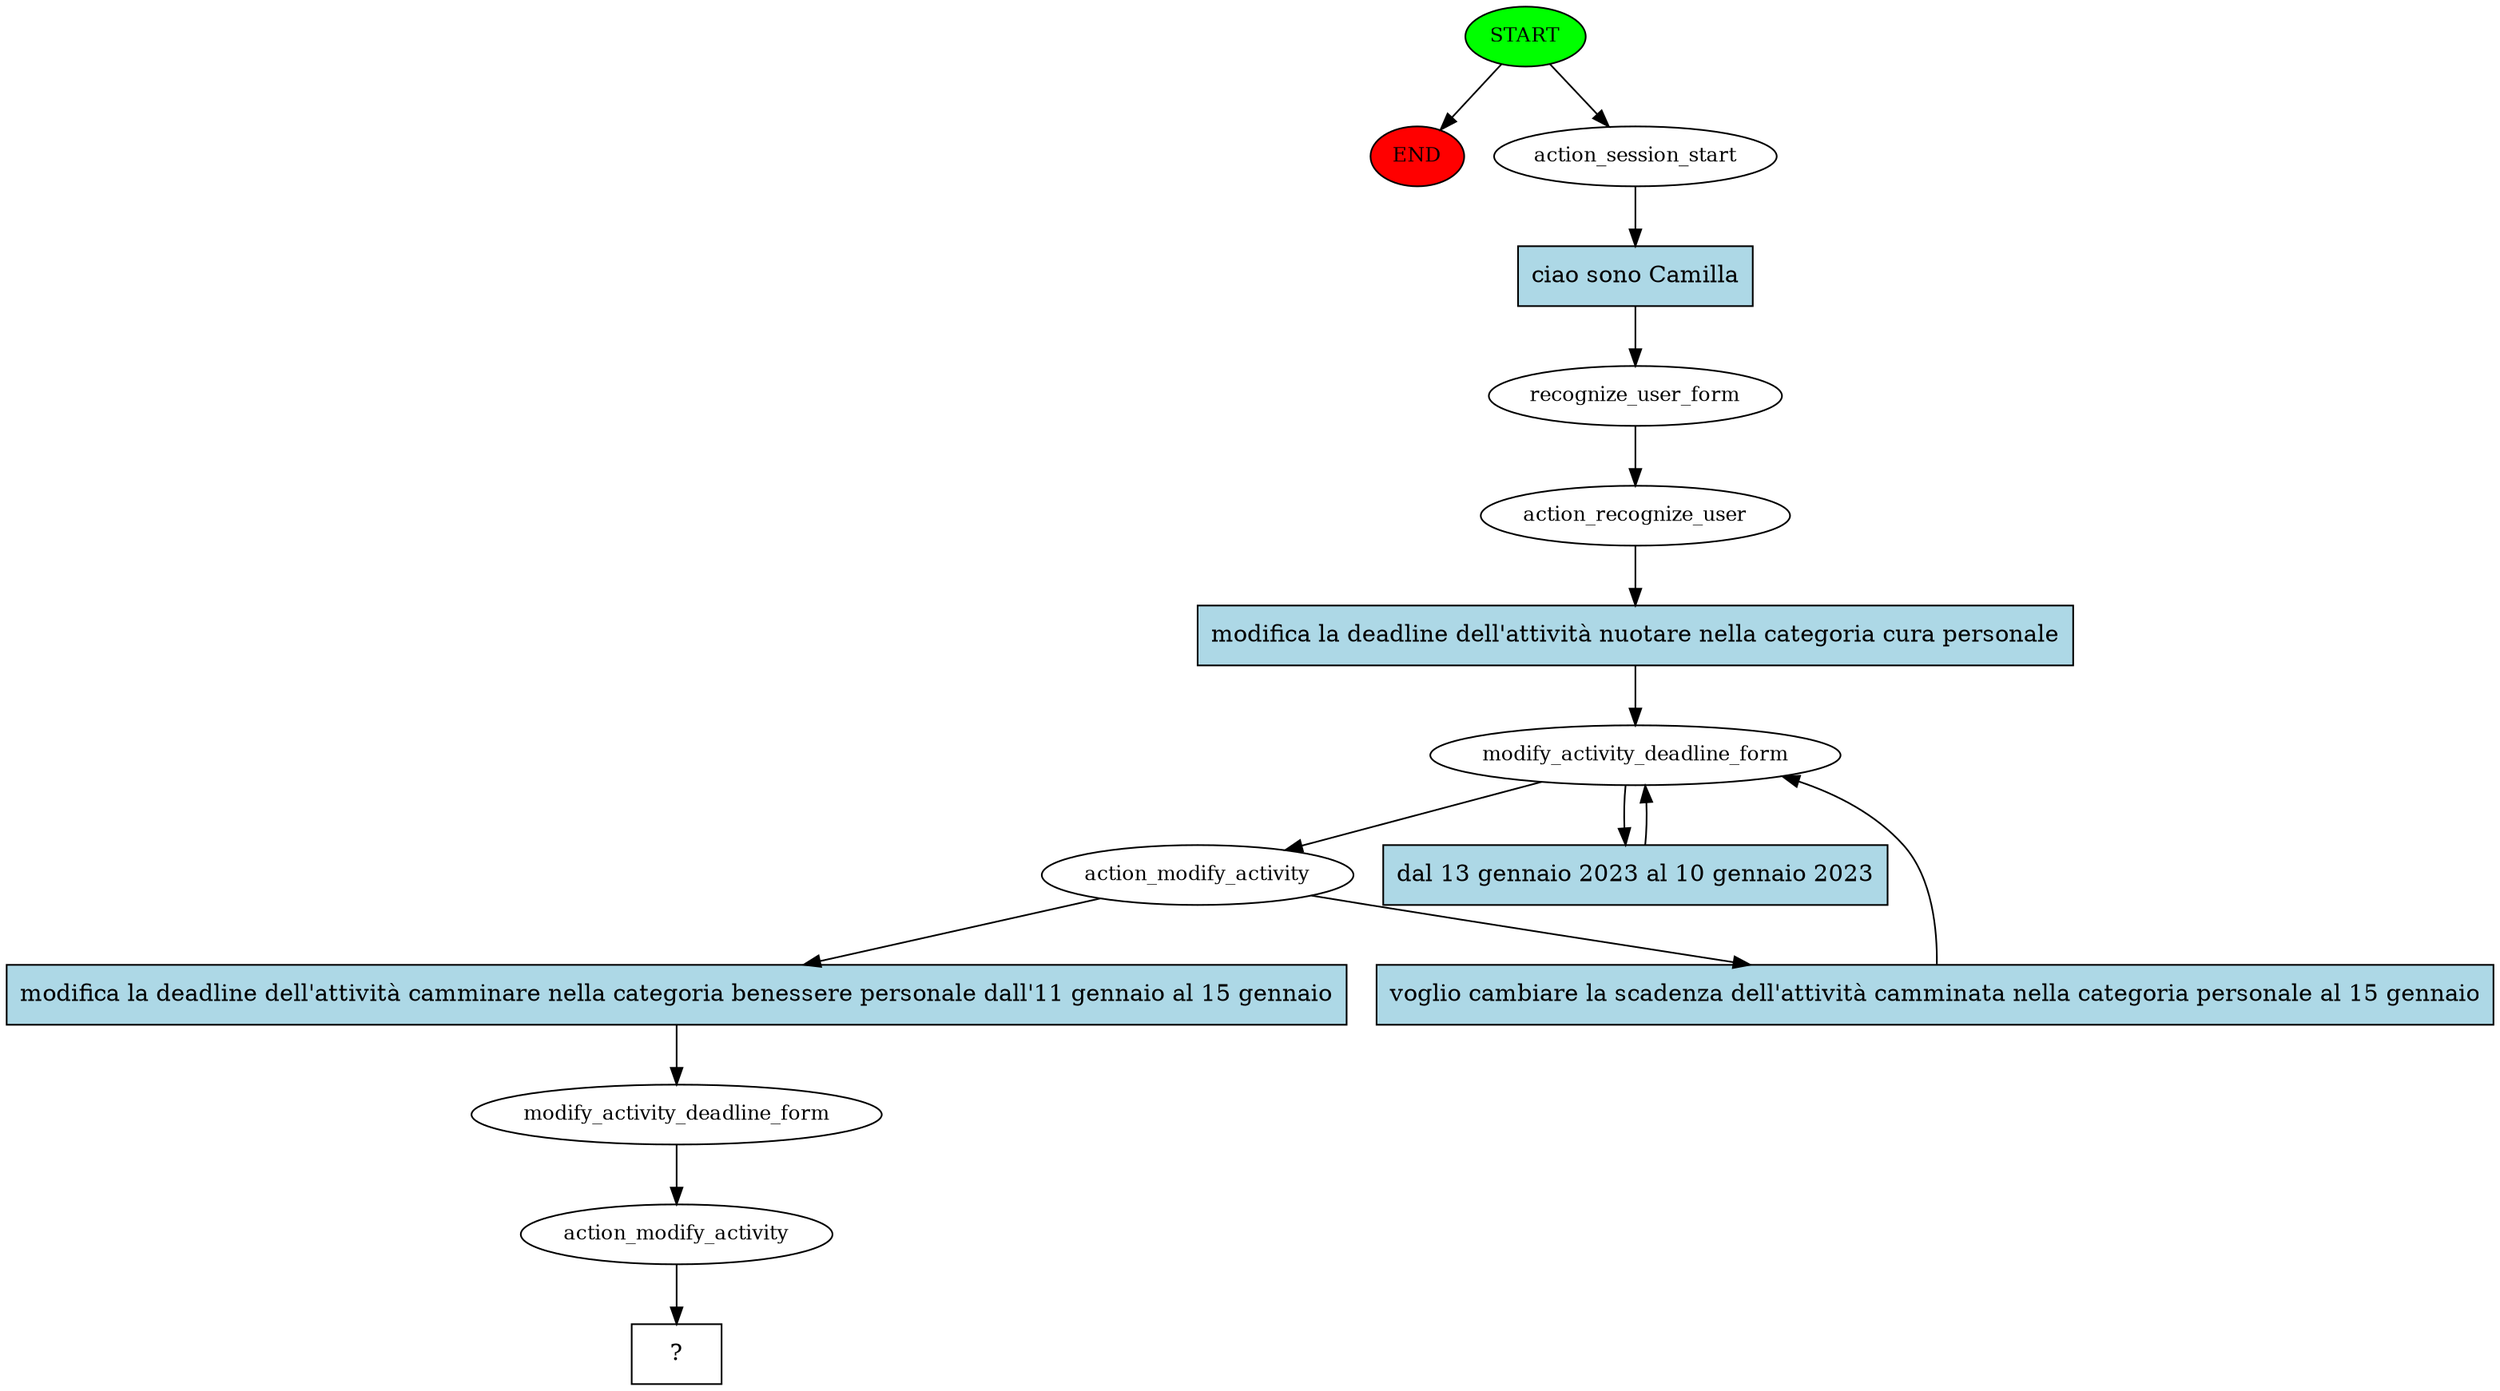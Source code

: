 digraph  {
0 [class="start active", fillcolor=green, fontsize=12, label=START, style=filled];
"-1" [class=end, fillcolor=red, fontsize=12, label=END, style=filled];
1 [class=active, fontsize=12, label=action_session_start];
2 [class=active, fontsize=12, label=recognize_user_form];
3 [class=active, fontsize=12, label=action_recognize_user];
4 [class=active, fontsize=12, label=modify_activity_deadline_form];
6 [class=active, fontsize=12, label=action_modify_activity];
12 [class=active, fontsize=12, label=modify_activity_deadline_form];
13 [class=active, fontsize=12, label=action_modify_activity];
14 [class="intent dashed active", label="  ?  ", shape=rect];
15 [class="intent active", fillcolor=lightblue, label="ciao sono Camilla", shape=rect, style=filled];
16 [class="intent active", fillcolor=lightblue, label="modifica la deadline dell'attività nuotare nella categoria cura personale", shape=rect, style=filled];
17 [class="intent active", fillcolor=lightblue, label="dal 13 gennaio 2023 al 10 gennaio 2023", shape=rect, style=filled];
18 [class="intent active", fillcolor=lightblue, label="modifica la deadline dell'attività camminare nella categoria benessere personale dall'11 gennaio al 15 gennaio", shape=rect, style=filled];
19 [class="intent active", fillcolor=lightblue, label="voglio cambiare la scadenza dell'attività camminata nella categoria personale al 15 gennaio", shape=rect, style=filled];
0 -> "-1"  [class="", key=NONE, label=""];
0 -> 1  [class=active, key=NONE, label=""];
1 -> 15  [class=active, key=0];
2 -> 3  [class=active, key=NONE, label=""];
3 -> 16  [class=active, key=0];
4 -> 6  [class=active, key=NONE, label=""];
4 -> 17  [class=active, key=0];
6 -> 18  [class=active, key=0];
6 -> 19  [class=active, key=0];
12 -> 13  [class=active, key=NONE, label=""];
13 -> 14  [class=active, key=NONE, label=""];
15 -> 2  [class=active, key=0];
16 -> 4  [class=active, key=0];
17 -> 4  [class=active, key=0];
18 -> 12  [class=active, key=0];
19 -> 4  [class=active, key=0];
}

